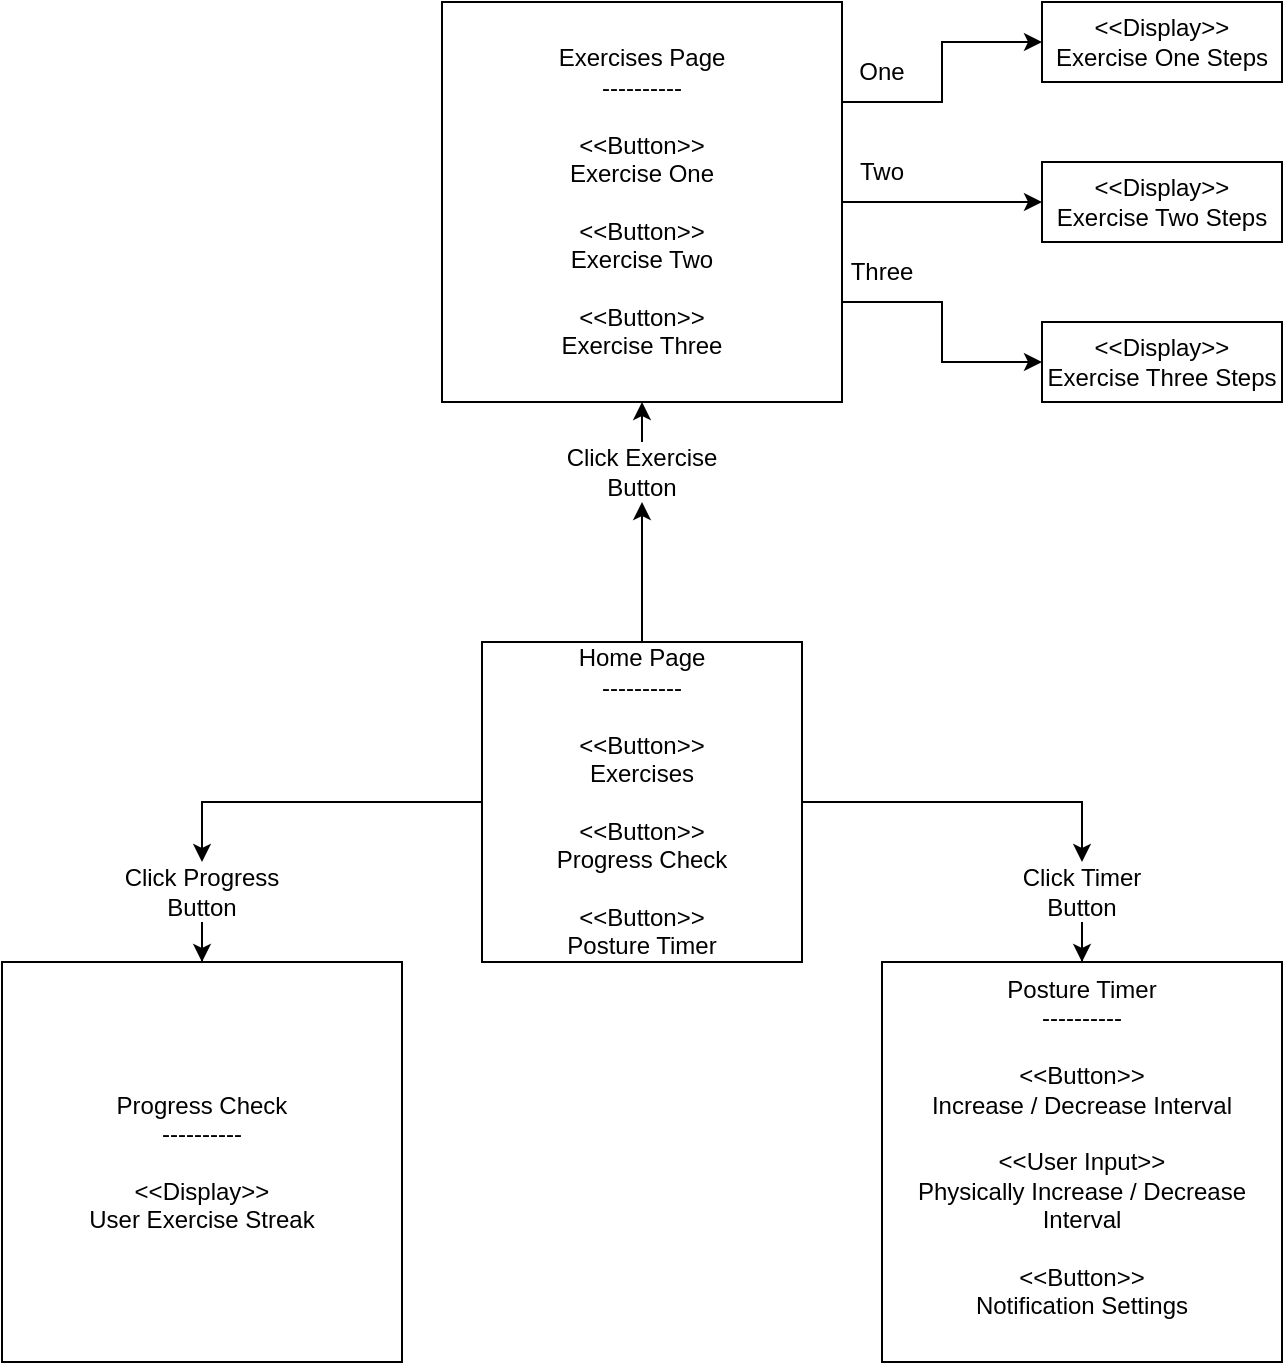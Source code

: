 <mxfile version="21.2.3" type="device">
  <diagram name="Page-1" id="qBfqY7OzDwAJnxTBxNS4">
    <mxGraphModel dx="737" dy="462" grid="1" gridSize="10" guides="1" tooltips="1" connect="1" arrows="1" fold="1" page="1" pageScale="1" pageWidth="850" pageHeight="1100" math="0" shadow="0">
      <root>
        <mxCell id="0" />
        <mxCell id="1" parent="0" />
        <mxCell id="syxs8EHX32OoqqPPT2Q4-4" style="edgeStyle=orthogonalEdgeStyle;rounded=0;orthogonalLoop=1;jettySize=auto;html=1;entryX=0.5;entryY=0;entryDx=0;entryDy=0;" edge="1" parent="1" source="syxs8EHX32OoqqPPT2Q4-22" target="syxs8EHX32OoqqPPT2Q4-3">
          <mxGeometry relative="1" as="geometry" />
        </mxCell>
        <mxCell id="syxs8EHX32OoqqPPT2Q4-9" style="edgeStyle=orthogonalEdgeStyle;rounded=0;orthogonalLoop=1;jettySize=auto;html=1;exitX=0.5;exitY=0;exitDx=0;exitDy=0;entryX=0.5;entryY=1;entryDx=0;entryDy=0;" edge="1" parent="1" source="syxs8EHX32OoqqPPT2Q4-20" target="syxs8EHX32OoqqPPT2Q4-8">
          <mxGeometry relative="1" as="geometry" />
        </mxCell>
        <mxCell id="syxs8EHX32OoqqPPT2Q4-27" style="edgeStyle=orthogonalEdgeStyle;rounded=0;orthogonalLoop=1;jettySize=auto;html=1;entryX=0.5;entryY=0;entryDx=0;entryDy=0;" edge="1" parent="1" source="syxs8EHX32OoqqPPT2Q4-1" target="syxs8EHX32OoqqPPT2Q4-24">
          <mxGeometry relative="1" as="geometry" />
        </mxCell>
        <mxCell id="syxs8EHX32OoqqPPT2Q4-1" value="&lt;div&gt;Home Page&lt;/div&gt;&lt;div&gt;----------&lt;/div&gt;&lt;div&gt;&lt;br&gt;&lt;/div&gt;&lt;div&gt;&amp;lt;&amp;lt;Button&amp;gt;&amp;gt;&lt;/div&gt;&lt;div&gt;Exercises&lt;/div&gt;&lt;div&gt;&lt;br&gt;&lt;/div&gt;&lt;div&gt;&amp;lt;&amp;lt;Button&amp;gt;&amp;gt;&lt;/div&gt;&lt;div&gt;Progress Check&lt;/div&gt;&lt;div&gt;&lt;br&gt;&lt;/div&gt;&lt;div&gt;&amp;lt;&amp;lt;Button&amp;gt;&amp;gt;&lt;/div&gt;&lt;div&gt;Posture Timer&lt;/div&gt;" style="whiteSpace=wrap;html=1;aspect=fixed;" vertex="1" parent="1">
          <mxGeometry x="320" y="680" width="160" height="160" as="geometry" />
        </mxCell>
        <mxCell id="syxs8EHX32OoqqPPT2Q4-2" value="&lt;div&gt;Posture Timer&lt;/div&gt;&lt;div&gt;----------&lt;/div&gt;&lt;div&gt;&lt;br&gt;&lt;/div&gt;&lt;div&gt;&amp;lt;&amp;lt;Button&amp;gt;&amp;gt;&lt;/div&gt;&lt;div&gt;Increase / Decrease Interval&lt;/div&gt;&lt;div&gt;&lt;br&gt;&lt;/div&gt;&lt;div&gt;&amp;lt;&amp;lt;User Input&amp;gt;&amp;gt;&lt;/div&gt;&lt;div&gt;Physically Increase / Decrease Interval&lt;/div&gt;&lt;div&gt;&lt;br&gt;&lt;/div&gt;&lt;div&gt;&amp;lt;&amp;lt;Button&amp;gt;&amp;gt;&lt;/div&gt;&lt;div&gt;Notification Settings&lt;/div&gt;&lt;div&gt;&lt;br&gt;&lt;/div&gt;" style="whiteSpace=wrap;html=1;aspect=fixed;" vertex="1" parent="1">
          <mxGeometry x="520" y="840" width="200" height="200" as="geometry" />
        </mxCell>
        <mxCell id="syxs8EHX32OoqqPPT2Q4-3" value="&lt;div&gt;Progress Check&lt;/div&gt;&lt;div&gt;----------&lt;/div&gt;&lt;div&gt;&lt;br&gt;&lt;/div&gt;&lt;div&gt;&amp;lt;&amp;lt;Display&amp;gt;&amp;gt;&lt;/div&gt;&lt;div&gt;User Exercise Streak&lt;/div&gt;" style="whiteSpace=wrap;html=1;aspect=fixed;" vertex="1" parent="1">
          <mxGeometry x="80" y="840" width="200" height="200" as="geometry" />
        </mxCell>
        <mxCell id="syxs8EHX32OoqqPPT2Q4-15" style="edgeStyle=orthogonalEdgeStyle;rounded=0;orthogonalLoop=1;jettySize=auto;html=1;entryX=0;entryY=0.5;entryDx=0;entryDy=0;" edge="1" parent="1" source="syxs8EHX32OoqqPPT2Q4-8" target="syxs8EHX32OoqqPPT2Q4-12">
          <mxGeometry relative="1" as="geometry" />
        </mxCell>
        <mxCell id="syxs8EHX32OoqqPPT2Q4-16" style="edgeStyle=orthogonalEdgeStyle;rounded=0;orthogonalLoop=1;jettySize=auto;html=1;exitX=1;exitY=0.25;exitDx=0;exitDy=0;entryX=0;entryY=0.5;entryDx=0;entryDy=0;" edge="1" parent="1" source="syxs8EHX32OoqqPPT2Q4-8" target="syxs8EHX32OoqqPPT2Q4-11">
          <mxGeometry relative="1" as="geometry" />
        </mxCell>
        <mxCell id="syxs8EHX32OoqqPPT2Q4-17" style="edgeStyle=orthogonalEdgeStyle;rounded=0;orthogonalLoop=1;jettySize=auto;html=1;exitX=1;exitY=0.75;exitDx=0;exitDy=0;entryX=0;entryY=0.5;entryDx=0;entryDy=0;" edge="1" parent="1" source="syxs8EHX32OoqqPPT2Q4-8" target="syxs8EHX32OoqqPPT2Q4-13">
          <mxGeometry relative="1" as="geometry" />
        </mxCell>
        <mxCell id="syxs8EHX32OoqqPPT2Q4-8" value="Exercises Page&lt;br&gt;----------&lt;br&gt;&lt;br&gt;&amp;lt;&amp;lt;Button&amp;gt;&amp;gt;&lt;br&gt;Exercise One&lt;br&gt;&lt;br&gt;&amp;lt;&amp;lt;Button&amp;gt;&amp;gt;&lt;br&gt;Exercise Two&lt;br&gt;&lt;br&gt;&amp;lt;&amp;lt;Button&amp;gt;&amp;gt;&lt;br&gt;Exercise Three" style="whiteSpace=wrap;html=1;aspect=fixed;" vertex="1" parent="1">
          <mxGeometry x="300" y="360" width="200" height="200" as="geometry" />
        </mxCell>
        <mxCell id="syxs8EHX32OoqqPPT2Q4-11" value="&amp;lt;&amp;lt;Display&amp;gt;&amp;gt;&lt;br&gt;Exercise One Steps" style="rounded=0;whiteSpace=wrap;html=1;" vertex="1" parent="1">
          <mxGeometry x="600" y="360" width="120" height="40" as="geometry" />
        </mxCell>
        <mxCell id="syxs8EHX32OoqqPPT2Q4-12" value="&amp;lt;&amp;lt;Display&amp;gt;&amp;gt;&lt;br&gt;Exercise Two Steps" style="rounded=0;whiteSpace=wrap;html=1;" vertex="1" parent="1">
          <mxGeometry x="600" y="440" width="120" height="40" as="geometry" />
        </mxCell>
        <mxCell id="syxs8EHX32OoqqPPT2Q4-13" value="&amp;lt;&amp;lt;Display&amp;gt;&amp;gt;&lt;br&gt;Exercise Three Steps" style="rounded=0;whiteSpace=wrap;html=1;" vertex="1" parent="1">
          <mxGeometry x="600" y="520" width="120" height="40" as="geometry" />
        </mxCell>
        <mxCell id="syxs8EHX32OoqqPPT2Q4-21" value="" style="edgeStyle=orthogonalEdgeStyle;rounded=0;orthogonalLoop=1;jettySize=auto;html=1;exitX=0.5;exitY=0;exitDx=0;exitDy=0;entryX=0.5;entryY=1;entryDx=0;entryDy=0;" edge="1" parent="1" source="syxs8EHX32OoqqPPT2Q4-1" target="syxs8EHX32OoqqPPT2Q4-20">
          <mxGeometry relative="1" as="geometry">
            <mxPoint x="400" y="680" as="sourcePoint" />
            <mxPoint x="400" y="560" as="targetPoint" />
          </mxGeometry>
        </mxCell>
        <mxCell id="syxs8EHX32OoqqPPT2Q4-20" value="Click Exercise Button" style="text;html=1;strokeColor=none;fillColor=none;align=center;verticalAlign=middle;whiteSpace=wrap;rounded=0;" vertex="1" parent="1">
          <mxGeometry x="345" y="580" width="110" height="30" as="geometry" />
        </mxCell>
        <mxCell id="syxs8EHX32OoqqPPT2Q4-23" value="" style="edgeStyle=orthogonalEdgeStyle;rounded=0;orthogonalLoop=1;jettySize=auto;html=1;entryX=0.5;entryY=0;entryDx=0;entryDy=0;" edge="1" parent="1" source="syxs8EHX32OoqqPPT2Q4-1" target="syxs8EHX32OoqqPPT2Q4-22">
          <mxGeometry relative="1" as="geometry">
            <mxPoint x="320" y="760" as="sourcePoint" />
            <mxPoint x="180" y="840" as="targetPoint" />
          </mxGeometry>
        </mxCell>
        <mxCell id="syxs8EHX32OoqqPPT2Q4-22" value="Click Progress Button" style="text;html=1;strokeColor=none;fillColor=none;align=center;verticalAlign=middle;whiteSpace=wrap;rounded=0;" vertex="1" parent="1">
          <mxGeometry x="140" y="790" width="80" height="30" as="geometry" />
        </mxCell>
        <mxCell id="syxs8EHX32OoqqPPT2Q4-28" style="edgeStyle=orthogonalEdgeStyle;rounded=0;orthogonalLoop=1;jettySize=auto;html=1;exitX=0.5;exitY=1;exitDx=0;exitDy=0;" edge="1" parent="1" source="syxs8EHX32OoqqPPT2Q4-24" target="syxs8EHX32OoqqPPT2Q4-2">
          <mxGeometry relative="1" as="geometry" />
        </mxCell>
        <mxCell id="syxs8EHX32OoqqPPT2Q4-24" value="Click Timer Button" style="text;html=1;strokeColor=none;fillColor=none;align=center;verticalAlign=middle;whiteSpace=wrap;rounded=0;" vertex="1" parent="1">
          <mxGeometry x="580" y="790" width="80" height="30" as="geometry" />
        </mxCell>
        <mxCell id="syxs8EHX32OoqqPPT2Q4-29" value="One" style="text;html=1;strokeColor=none;fillColor=none;align=center;verticalAlign=middle;whiteSpace=wrap;rounded=0;" vertex="1" parent="1">
          <mxGeometry x="490" y="380" width="60" height="30" as="geometry" />
        </mxCell>
        <mxCell id="syxs8EHX32OoqqPPT2Q4-30" value="Two" style="text;html=1;strokeColor=none;fillColor=none;align=center;verticalAlign=middle;whiteSpace=wrap;rounded=0;" vertex="1" parent="1">
          <mxGeometry x="490" y="430" width="60" height="30" as="geometry" />
        </mxCell>
        <mxCell id="syxs8EHX32OoqqPPT2Q4-31" value="Three" style="text;html=1;strokeColor=none;fillColor=none;align=center;verticalAlign=middle;whiteSpace=wrap;rounded=0;" vertex="1" parent="1">
          <mxGeometry x="490" y="480" width="60" height="30" as="geometry" />
        </mxCell>
      </root>
    </mxGraphModel>
  </diagram>
</mxfile>

